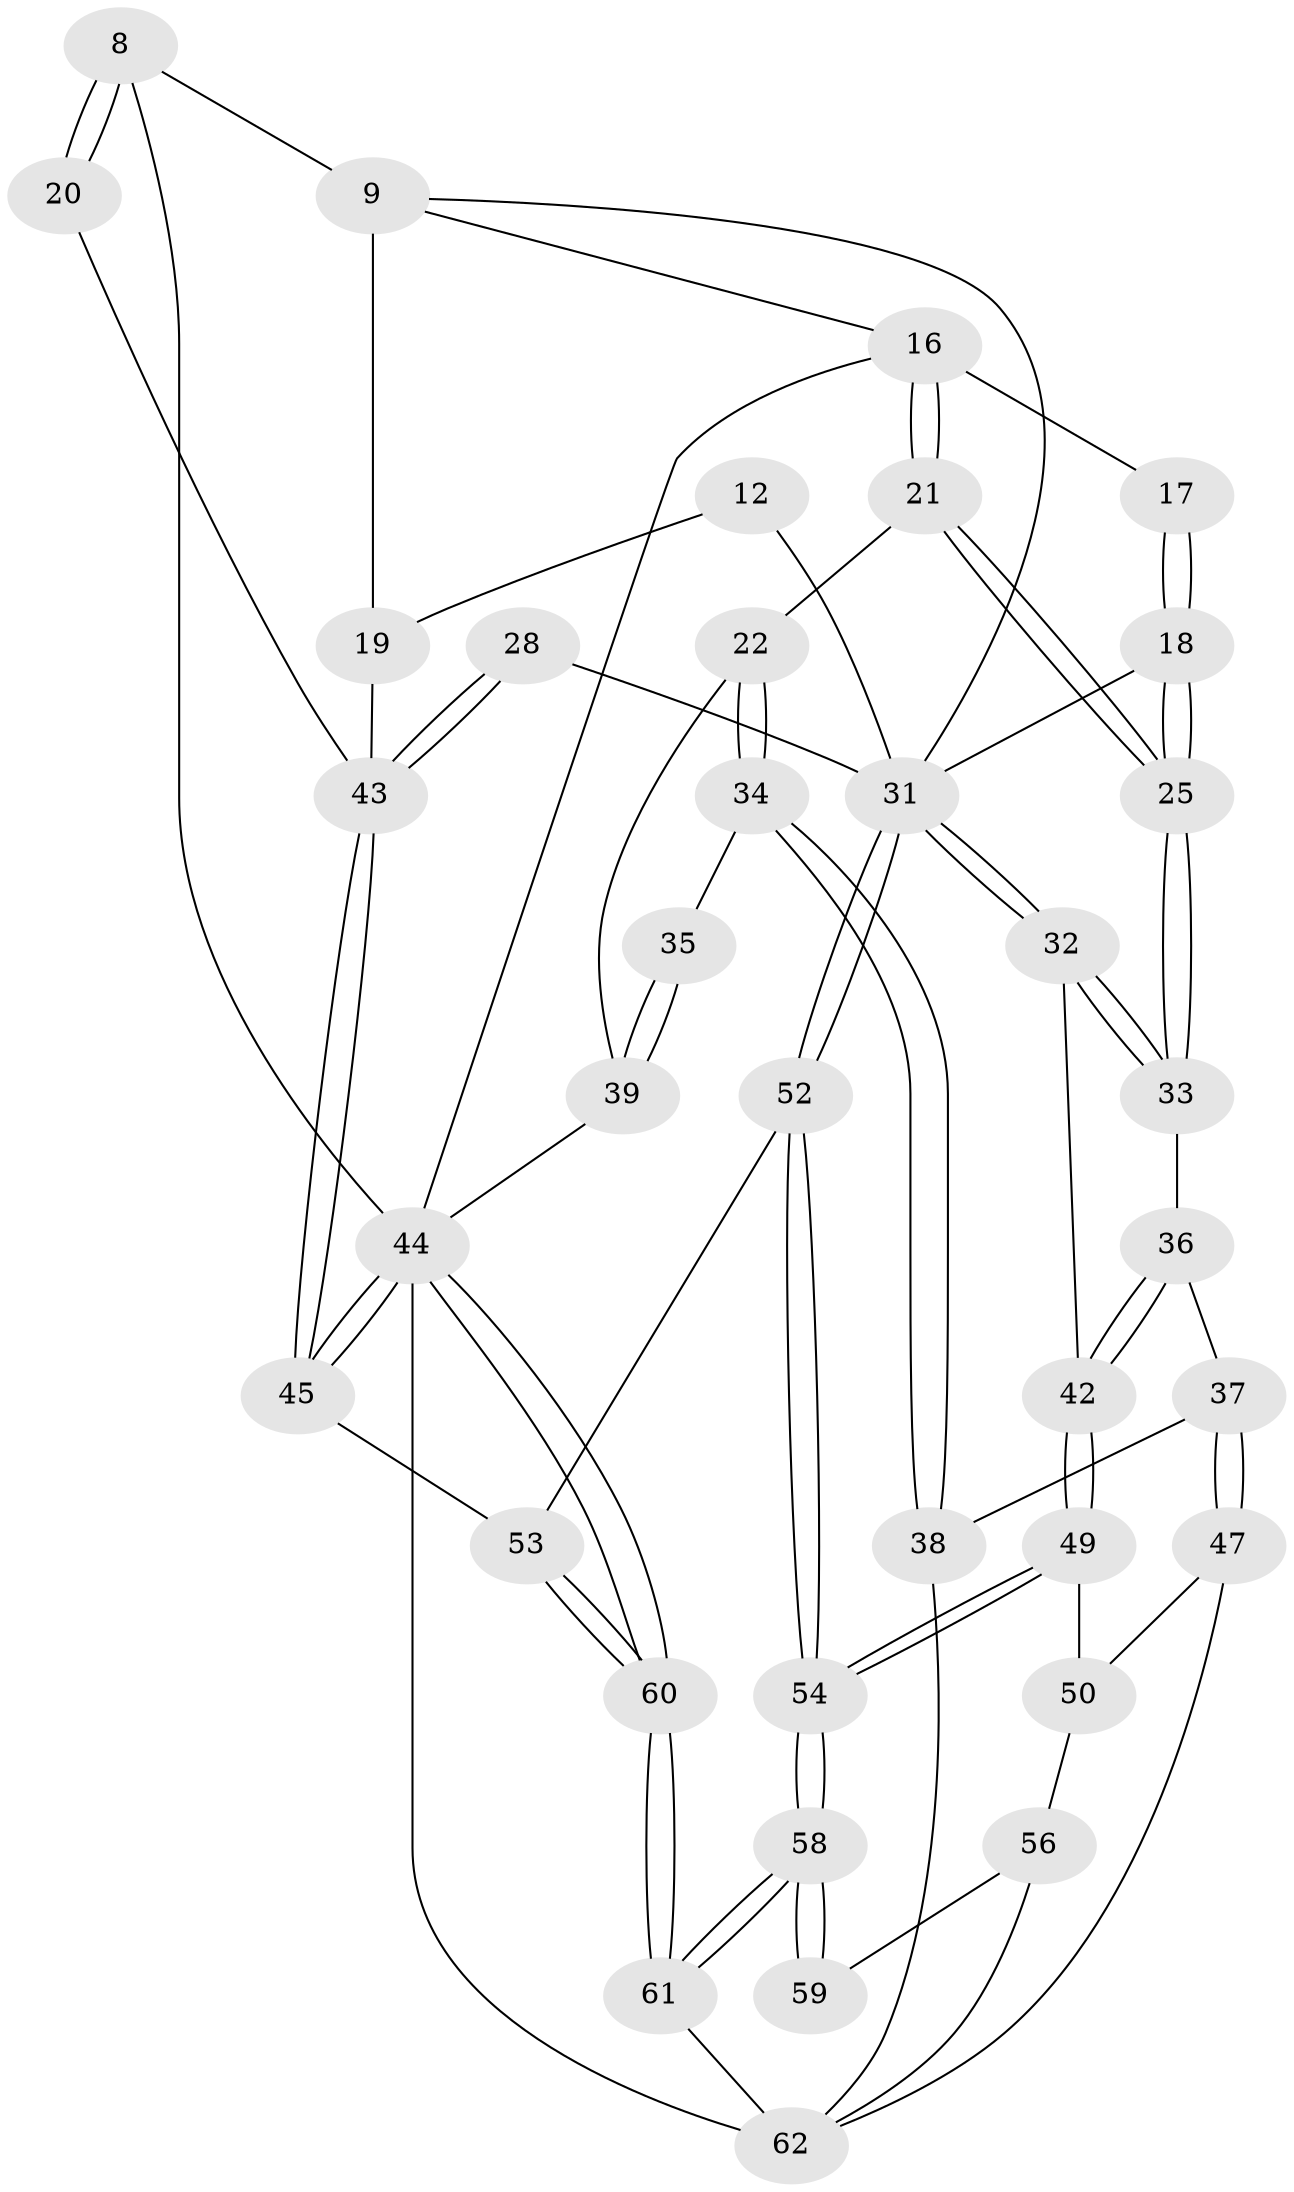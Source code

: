 // original degree distribution, {3: 0.04838709677419355, 6: 0.24193548387096775, 5: 0.46774193548387094, 4: 0.24193548387096775}
// Generated by graph-tools (version 1.1) at 2025/07/03/04/25 22:07:04]
// undirected, 37 vertices, 84 edges
graph export_dot {
graph [start="1"]
  node [color=gray90,style=filled];
  8 [pos="+0.8925236028166897+0.1523305468219088",super="+1+2"];
  9 [pos="+0.8172234946391637+0.18122813154203551",super="+7+6"];
  12 [pos="+0.6322656138234248+0.1898306060921624"];
  16 [pos="+0.2618110250940656+0.1823907538215698",super="+4"];
  17 [pos="+0.3906082161895359+0.0984894529026922"];
  18 [pos="+0.39144059158814165+0.2729998798014827"];
  19 [pos="+0.7647401049160761+0.22619441831869505",super="+11"];
  20 [pos="+1+0.19579746514694665"];
  21 [pos="+0.2696000927342291+0.2778157556290061"];
  22 [pos="+0.25134248046522056+0.28419731855203734"];
  25 [pos="+0.31166020809152806+0.2991102522651145"];
  28 [pos="+0.7041561623343413+0.3937160574696015"];
  31 [pos="+0.5435737069961952+0.49154604062867197",super="+30"];
  32 [pos="+0.4740974094127145+0.49059480818479395"];
  33 [pos="+0.33232611970396786+0.38357525254692626"];
  34 [pos="+0.1371968969566084+0.4593408096738502"];
  35 [pos="+0.08431799690151744+0.437650773090708"];
  36 [pos="+0.293848590198762+0.4502894066699218"];
  37 [pos="+0.18345928142632242+0.5111867131357406"];
  38 [pos="+0.16155362978533172+0.4977582254532714"];
  39 [pos="+0+0.5092754142842565",super="+24+23"];
  42 [pos="+0.35637147273141145+0.565457439456859"];
  43 [pos="+1+0.565086972552181",super="+26+27"];
  44 [pos="+1+1",super="+41+40"];
  45 [pos="+1+0.5807518834519146"];
  47 [pos="+0.26368984884819885+0.6593695930372003"];
  49 [pos="+0.2994017112562339+0.6481874815722802"];
  50 [pos="+0.26654455078937433+0.6602954586025034"];
  52 [pos="+0.5327898611252342+0.7190085016121073",super="+51"];
  53 [pos="+0.7828059653989052+0.7285716984753245"];
  54 [pos="+0.529483194427386+0.7225813375197796"];
  56 [pos="+0.2195018137878261+0.8755117590517884",super="+55"];
  58 [pos="+0.4892184541263312+0.9097729207714982"];
  59 [pos="+0.41112307903276335+0.8607151114714042"];
  60 [pos="+0.7795502284442184+1"];
  61 [pos="+0.5129963320476307+1"];
  62 [pos="+0.22704542004304945+1",super="+57"];
  8 -- 9;
  8 -- 20 [weight=2];
  8 -- 20;
  8 -- 44 [weight=2];
  9 -- 19 [weight=2];
  9 -- 16;
  9 -- 31;
  12 -- 19 [weight=2];
  12 -- 31;
  16 -- 17;
  16 -- 21;
  16 -- 21;
  16 -- 44;
  17 -- 18;
  17 -- 18;
  18 -- 25;
  18 -- 25;
  18 -- 31;
  19 -- 43;
  20 -- 43;
  21 -- 22;
  21 -- 25;
  21 -- 25;
  22 -- 34;
  22 -- 34;
  22 -- 39;
  25 -- 33;
  25 -- 33;
  28 -- 43 [weight=2];
  28 -- 43;
  28 -- 31;
  31 -- 32;
  31 -- 32;
  31 -- 52 [weight=2];
  31 -- 52;
  32 -- 33;
  32 -- 33;
  32 -- 42;
  33 -- 36;
  34 -- 35;
  34 -- 38;
  34 -- 38;
  35 -- 39 [weight=2];
  35 -- 39;
  36 -- 37;
  36 -- 42;
  36 -- 42;
  37 -- 38;
  37 -- 47;
  37 -- 47;
  38 -- 62;
  39 -- 44 [weight=2];
  42 -- 49;
  42 -- 49;
  43 -- 45;
  43 -- 45;
  44 -- 45;
  44 -- 45;
  44 -- 60;
  44 -- 60;
  44 -- 62 [weight=2];
  45 -- 53;
  47 -- 50;
  47 -- 62;
  49 -- 50;
  49 -- 54;
  49 -- 54;
  50 -- 56;
  52 -- 54;
  52 -- 54;
  52 -- 53;
  53 -- 60;
  53 -- 60;
  54 -- 58;
  54 -- 58;
  56 -- 59 [weight=2];
  56 -- 62;
  58 -- 59;
  58 -- 59;
  58 -- 61;
  58 -- 61;
  60 -- 61;
  60 -- 61;
  61 -- 62;
}
